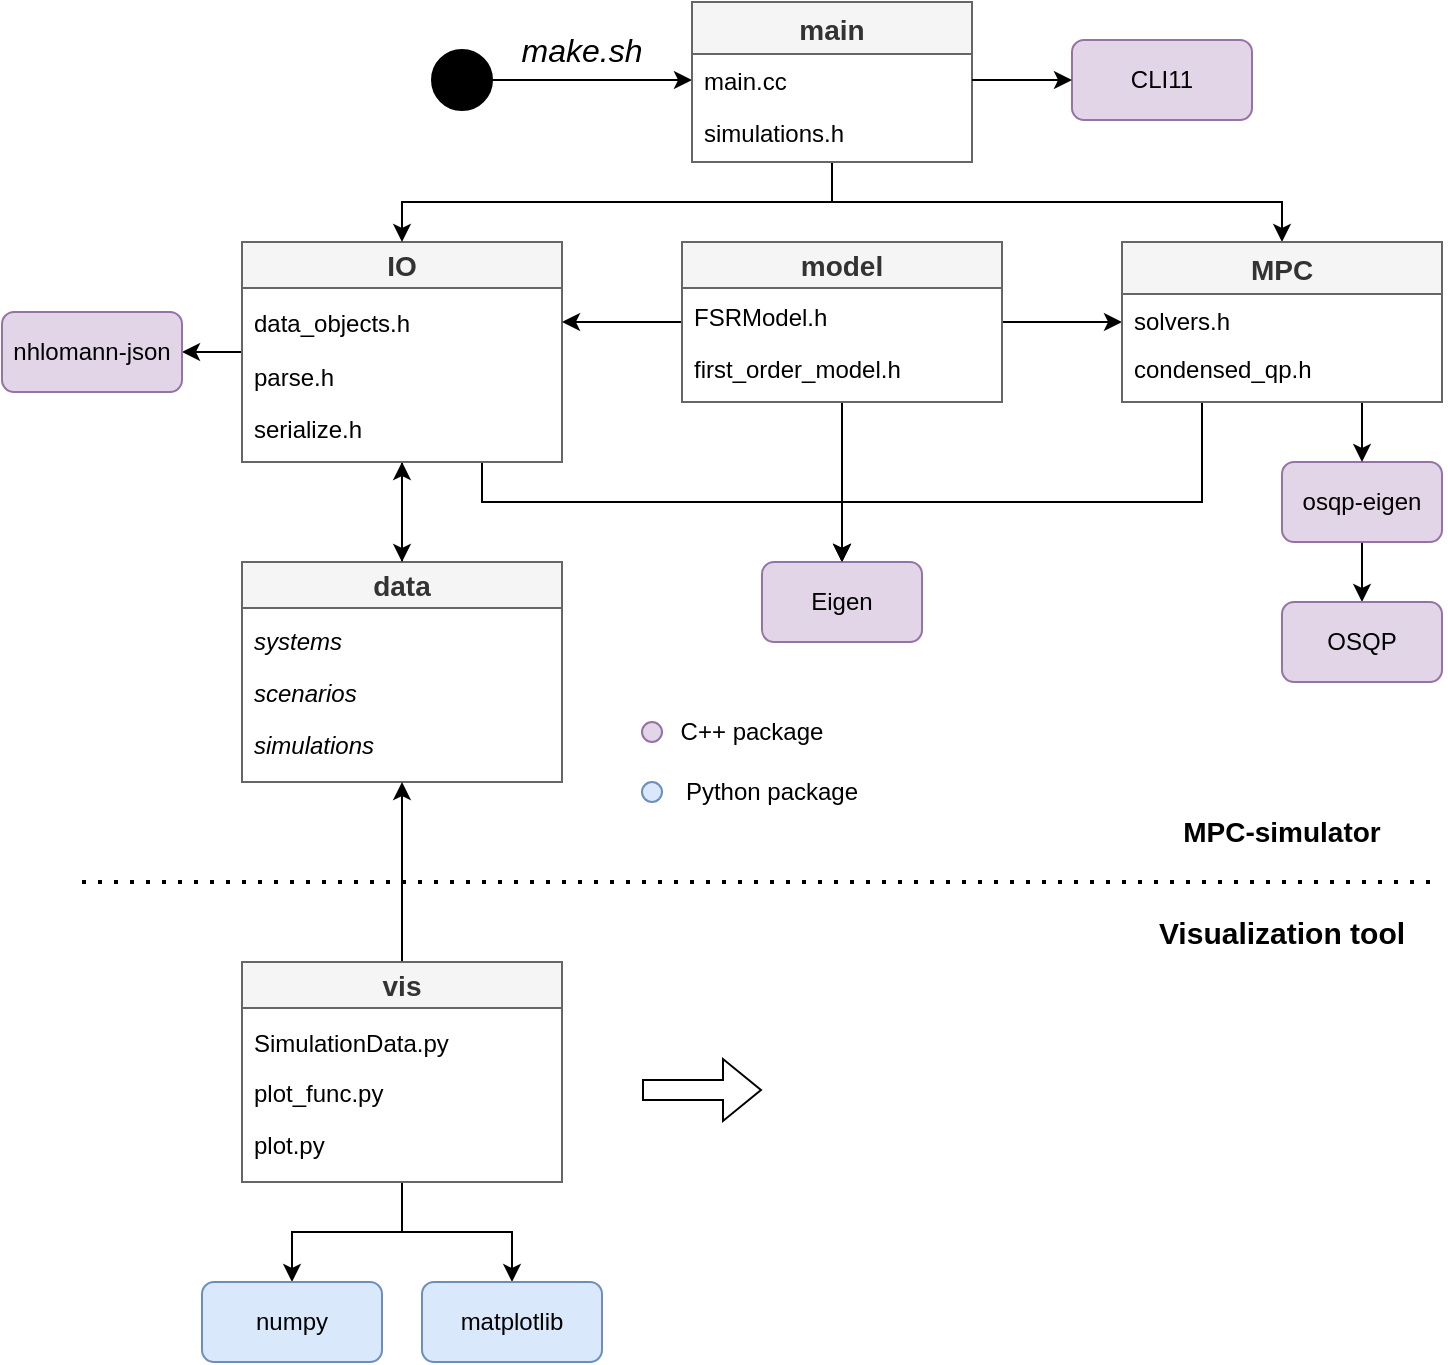 <mxfile version="21.3.5" type="github">
  <diagram id="A-3z6pfksdwcIngbcSIF" name="Page-1">
    <mxGraphModel dx="1360" dy="915" grid="1" gridSize="10" guides="1" tooltips="1" connect="1" arrows="1" fold="1" page="1" pageScale="1" pageWidth="827" pageHeight="1169" math="0" shadow="0">
      <root>
        <mxCell id="0" />
        <mxCell id="1" parent="0" />
        <mxCell id="h4jTyCjpcjY-aRovbTd--44" style="edgeStyle=orthogonalEdgeStyle;rounded=0;orthogonalLoop=1;jettySize=auto;html=1;exitX=0.5;exitY=0;exitDx=0;exitDy=0;entryX=0.5;entryY=1;entryDx=0;entryDy=0;fontSize=16;" parent="1" source="h4jTyCjpcjY-aRovbTd--1" target="h4jTyCjpcjY-aRovbTd--3" edge="1">
          <mxGeometry relative="1" as="geometry" />
        </mxCell>
        <mxCell id="h4jTyCjpcjY-aRovbTd--1" value="&lt;font style=&quot;font-size: 14px;&quot;&gt;data&lt;/font&gt;" style="swimlane;whiteSpace=wrap;html=1;fillColor=#f5f5f5;fontColor=#333333;strokeColor=#666666;" parent="1" vertex="1">
          <mxGeometry x="160" y="320" width="160" height="110" as="geometry" />
        </mxCell>
        <mxCell id="h4jTyCjpcjY-aRovbTd--78" value="systems" style="text;strokeColor=none;fillColor=none;align=left;verticalAlign=top;spacingLeft=4;spacingRight=4;overflow=hidden;rotatable=0;points=[[0,0.5],[1,0.5]];portConstraint=eastwest;fontSize=12;fontStyle=2" parent="h4jTyCjpcjY-aRovbTd--1" vertex="1">
          <mxGeometry y="26" width="160" height="26" as="geometry" />
        </mxCell>
        <mxCell id="h4jTyCjpcjY-aRovbTd--79" value="scenarios" style="text;strokeColor=none;fillColor=none;align=left;verticalAlign=top;spacingLeft=4;spacingRight=4;overflow=hidden;rotatable=0;points=[[0,0.5],[1,0.5]];portConstraint=eastwest;fontSize=12;fontStyle=2" parent="h4jTyCjpcjY-aRovbTd--1" vertex="1">
          <mxGeometry y="52" width="160" height="26" as="geometry" />
        </mxCell>
        <mxCell id="h4jTyCjpcjY-aRovbTd--80" value="simulations" style="text;strokeColor=none;fillColor=none;align=left;verticalAlign=top;spacingLeft=4;spacingRight=4;overflow=hidden;rotatable=0;points=[[0,0.5],[1,0.5]];portConstraint=eastwest;fontSize=12;fontStyle=2" parent="h4jTyCjpcjY-aRovbTd--1" vertex="1">
          <mxGeometry y="78" width="160" height="26" as="geometry" />
        </mxCell>
        <mxCell id="h4jTyCjpcjY-aRovbTd--28" style="edgeStyle=orthogonalEdgeStyle;rounded=0;orthogonalLoop=1;jettySize=auto;html=1;exitX=0.5;exitY=1;exitDx=0;exitDy=0;entryX=0.5;entryY=0;entryDx=0;entryDy=0;fontSize=16;" parent="1" source="h4jTyCjpcjY-aRovbTd--3" target="h4jTyCjpcjY-aRovbTd--1" edge="1">
          <mxGeometry relative="1" as="geometry" />
        </mxCell>
        <mxCell id="h4jTyCjpcjY-aRovbTd--34" style="edgeStyle=orthogonalEdgeStyle;rounded=0;orthogonalLoop=1;jettySize=auto;html=1;exitX=0;exitY=0.5;exitDx=0;exitDy=0;entryX=1;entryY=0.5;entryDx=0;entryDy=0;fontSize=16;" parent="1" source="h4jTyCjpcjY-aRovbTd--3" target="h4jTyCjpcjY-aRovbTd--7" edge="1">
          <mxGeometry relative="1" as="geometry" />
        </mxCell>
        <mxCell id="KQM3if-_3TN-MtTE4v_3-2" style="edgeStyle=orthogonalEdgeStyle;rounded=0;orthogonalLoop=1;jettySize=auto;html=1;exitX=0.75;exitY=1;exitDx=0;exitDy=0;entryX=0.5;entryY=0;entryDx=0;entryDy=0;" parent="1" source="h4jTyCjpcjY-aRovbTd--3" target="h4jTyCjpcjY-aRovbTd--14" edge="1">
          <mxGeometry relative="1" as="geometry">
            <Array as="points">
              <mxPoint x="280" y="290" />
              <mxPoint x="460" y="290" />
            </Array>
          </mxGeometry>
        </mxCell>
        <mxCell id="h4jTyCjpcjY-aRovbTd--3" value="&lt;font style=&quot;font-size: 14px;&quot;&gt;IO&lt;/font&gt;" style="swimlane;whiteSpace=wrap;html=1;fillColor=#f5f5f5;fontColor=#333333;strokeColor=#666666;" parent="1" vertex="1">
          <mxGeometry x="160" y="160" width="160" height="110" as="geometry">
            <mxRectangle x="160" y="240" width="50" height="30" as="alternateBounds" />
          </mxGeometry>
        </mxCell>
        <mxCell id="h4jTyCjpcjY-aRovbTd--73" value="data_objects.h" style="text;strokeColor=none;fillColor=none;align=left;verticalAlign=top;spacingLeft=4;spacingRight=4;overflow=hidden;rotatable=0;points=[[0,0.5],[1,0.5]];portConstraint=eastwest;fontSize=12;" parent="h4jTyCjpcjY-aRovbTd--3" vertex="1">
          <mxGeometry y="27" width="160" height="26" as="geometry" />
        </mxCell>
        <mxCell id="h4jTyCjpcjY-aRovbTd--75" value="parse.h&#xa;" style="text;strokeColor=none;fillColor=none;align=left;verticalAlign=top;spacingLeft=4;spacingRight=4;overflow=hidden;rotatable=0;points=[[0,0.5],[1,0.5]];portConstraint=eastwest;fontSize=12;" parent="h4jTyCjpcjY-aRovbTd--3" vertex="1">
          <mxGeometry y="54" width="140" height="26" as="geometry" />
        </mxCell>
        <mxCell id="h4jTyCjpcjY-aRovbTd--76" value="serialize.h" style="text;strokeColor=none;fillColor=none;align=left;verticalAlign=top;spacingLeft=4;spacingRight=4;overflow=hidden;rotatable=0;points=[[0,0.5],[1,0.5]];portConstraint=eastwest;fontSize=12;" parent="h4jTyCjpcjY-aRovbTd--3" vertex="1">
          <mxGeometry y="80" width="160" height="26" as="geometry" />
        </mxCell>
        <mxCell id="h4jTyCjpcjY-aRovbTd--43" style="edgeStyle=orthogonalEdgeStyle;rounded=0;orthogonalLoop=1;jettySize=auto;html=1;exitX=0.5;exitY=0;exitDx=0;exitDy=0;entryX=0.5;entryY=1;entryDx=0;entryDy=0;fontSize=16;" parent="1" source="h4jTyCjpcjY-aRovbTd--4" target="h4jTyCjpcjY-aRovbTd--1" edge="1">
          <mxGeometry relative="1" as="geometry" />
        </mxCell>
        <mxCell id="KQM3if-_3TN-MtTE4v_3-47" style="edgeStyle=orthogonalEdgeStyle;rounded=0;orthogonalLoop=1;jettySize=auto;html=1;exitX=0.5;exitY=1;exitDx=0;exitDy=0;entryX=0.5;entryY=0;entryDx=0;entryDy=0;" parent="1" source="h4jTyCjpcjY-aRovbTd--4" target="KQM3if-_3TN-MtTE4v_3-43" edge="1">
          <mxGeometry relative="1" as="geometry" />
        </mxCell>
        <mxCell id="KQM3if-_3TN-MtTE4v_3-48" style="edgeStyle=orthogonalEdgeStyle;rounded=0;orthogonalLoop=1;jettySize=auto;html=1;exitX=0.5;exitY=1;exitDx=0;exitDy=0;entryX=0.5;entryY=0;entryDx=0;entryDy=0;" parent="1" source="h4jTyCjpcjY-aRovbTd--4" target="KQM3if-_3TN-MtTE4v_3-44" edge="1">
          <mxGeometry relative="1" as="geometry" />
        </mxCell>
        <mxCell id="h4jTyCjpcjY-aRovbTd--4" value="&lt;font style=&quot;font-size: 14px;&quot;&gt;vis&lt;/font&gt;" style="swimlane;whiteSpace=wrap;html=1;fillColor=#f5f5f5;fontColor=#333333;strokeColor=#666666;" parent="1" vertex="1">
          <mxGeometry x="160" y="520" width="160" height="110" as="geometry" />
        </mxCell>
        <mxCell id="h4jTyCjpcjY-aRovbTd--82" value="SimulationData.py" style="text;strokeColor=none;fillColor=none;align=left;verticalAlign=top;spacingLeft=4;spacingRight=4;overflow=hidden;rotatable=0;points=[[0,0.5],[1,0.5]];portConstraint=eastwest;fontSize=12;" parent="h4jTyCjpcjY-aRovbTd--4" vertex="1">
          <mxGeometry y="27" width="160" height="26" as="geometry" />
        </mxCell>
        <mxCell id="h4jTyCjpcjY-aRovbTd--83" value="plot_func.py" style="text;strokeColor=none;fillColor=none;align=left;verticalAlign=top;spacingLeft=4;spacingRight=4;overflow=hidden;rotatable=0;points=[[0,0.5],[1,0.5]];portConstraint=eastwest;fontSize=12;" parent="h4jTyCjpcjY-aRovbTd--4" vertex="1">
          <mxGeometry y="52" width="160" height="26" as="geometry" />
        </mxCell>
        <mxCell id="KQM3if-_3TN-MtTE4v_3-12" value="plot.py" style="text;strokeColor=none;fillColor=none;align=left;verticalAlign=top;spacingLeft=4;spacingRight=4;overflow=hidden;rotatable=0;points=[[0,0.5],[1,0.5]];portConstraint=eastwest;fontSize=12;" parent="h4jTyCjpcjY-aRovbTd--4" vertex="1">
          <mxGeometry y="78" width="160" height="26" as="geometry" />
        </mxCell>
        <mxCell id="KQM3if-_3TN-MtTE4v_3-1" style="edgeStyle=orthogonalEdgeStyle;rounded=0;orthogonalLoop=1;jettySize=auto;html=1;exitX=0.5;exitY=1;exitDx=0;exitDy=0;entryX=0.5;entryY=0;entryDx=0;entryDy=0;" parent="1" source="h4jTyCjpcjY-aRovbTd--6" target="h4jTyCjpcjY-aRovbTd--14" edge="1">
          <mxGeometry relative="1" as="geometry" />
        </mxCell>
        <mxCell id="KQM3if-_3TN-MtTE4v_3-26" style="edgeStyle=orthogonalEdgeStyle;rounded=0;orthogonalLoop=1;jettySize=auto;html=1;exitX=1;exitY=0.5;exitDx=0;exitDy=0;" parent="1" source="h4jTyCjpcjY-aRovbTd--6" target="h4jTyCjpcjY-aRovbTd--63" edge="1">
          <mxGeometry relative="1" as="geometry" />
        </mxCell>
        <mxCell id="KQM3if-_3TN-MtTE4v_3-27" value="" style="edgeStyle=orthogonalEdgeStyle;rounded=0;orthogonalLoop=1;jettySize=auto;html=1;entryX=1;entryY=0.5;entryDx=0;entryDy=0;" parent="1" source="h4jTyCjpcjY-aRovbTd--6" target="h4jTyCjpcjY-aRovbTd--73" edge="1">
          <mxGeometry relative="1" as="geometry" />
        </mxCell>
        <mxCell id="h4jTyCjpcjY-aRovbTd--6" value="&lt;font style=&quot;font-size: 14px;&quot;&gt;model&lt;/font&gt;" style="swimlane;whiteSpace=wrap;html=1;fillColor=#f5f5f5;fontColor=#333333;strokeColor=#666666;" parent="1" vertex="1">
          <mxGeometry x="380" y="160" width="160" height="80" as="geometry" />
        </mxCell>
        <mxCell id="h4jTyCjpcjY-aRovbTd--69" value="FSRModel.h" style="text;strokeColor=none;fillColor=none;align=left;verticalAlign=top;spacingLeft=4;spacingRight=4;overflow=hidden;rotatable=0;points=[[0,0.5],[1,0.5]];portConstraint=eastwest;fontSize=12;" parent="h4jTyCjpcjY-aRovbTd--6" vertex="1">
          <mxGeometry y="24" width="160" height="26" as="geometry" />
        </mxCell>
        <mxCell id="h4jTyCjpcjY-aRovbTd--70" value="first_order_model.h" style="text;strokeColor=none;fillColor=none;align=left;verticalAlign=top;spacingLeft=4;spacingRight=4;overflow=hidden;rotatable=0;points=[[0,0.5],[1,0.5]];portConstraint=eastwest;fontSize=12;" parent="h4jTyCjpcjY-aRovbTd--6" vertex="1">
          <mxGeometry y="50" width="160" height="26" as="geometry" />
        </mxCell>
        <mxCell id="h4jTyCjpcjY-aRovbTd--7" value="nhlomann-json" style="rounded=1;whiteSpace=wrap;html=1;fillColor=#e1d5e7;strokeColor=#9673a6;" parent="1" vertex="1">
          <mxGeometry x="40" y="195" width="90" height="40" as="geometry" />
        </mxCell>
        <mxCell id="h4jTyCjpcjY-aRovbTd--38" style="edgeStyle=orthogonalEdgeStyle;rounded=0;orthogonalLoop=1;jettySize=auto;html=1;exitX=0.5;exitY=1;exitDx=0;exitDy=0;entryX=0.5;entryY=0;entryDx=0;entryDy=0;fontSize=16;" parent="1" source="h4jTyCjpcjY-aRovbTd--9" target="h4jTyCjpcjY-aRovbTd--11" edge="1">
          <mxGeometry relative="1" as="geometry" />
        </mxCell>
        <mxCell id="h4jTyCjpcjY-aRovbTd--9" value="osqp-eigen" style="rounded=1;whiteSpace=wrap;html=1;fillColor=#e1d5e7;strokeColor=#9673a6;" parent="1" vertex="1">
          <mxGeometry x="680" y="270" width="80" height="40" as="geometry" />
        </mxCell>
        <mxCell id="h4jTyCjpcjY-aRovbTd--11" value="OSQP" style="rounded=1;whiteSpace=wrap;html=1;fillColor=#e1d5e7;strokeColor=#9673a6;" parent="1" vertex="1">
          <mxGeometry x="680" y="340" width="80" height="40" as="geometry" />
        </mxCell>
        <mxCell id="h4jTyCjpcjY-aRovbTd--14" value="Eigen" style="rounded=1;whiteSpace=wrap;html=1;fillColor=#e1d5e7;strokeColor=#9673a6;" parent="1" vertex="1">
          <mxGeometry x="420" y="320" width="80" height="40" as="geometry" />
        </mxCell>
        <mxCell id="KQM3if-_3TN-MtTE4v_3-21" style="edgeStyle=orthogonalEdgeStyle;rounded=0;orthogonalLoop=1;jettySize=auto;html=1;exitX=1;exitY=0.5;exitDx=0;exitDy=0;entryX=0;entryY=0.5;entryDx=0;entryDy=0;" parent="1" source="h4jTyCjpcjY-aRovbTd--17" target="KQM3if-_3TN-MtTE4v_3-13" edge="1">
          <mxGeometry relative="1" as="geometry" />
        </mxCell>
        <mxCell id="h4jTyCjpcjY-aRovbTd--17" value="" style="ellipse;whiteSpace=wrap;html=1;aspect=fixed;fillColor=#000000;" parent="1" vertex="1">
          <mxGeometry x="255" y="64" width="30" height="30" as="geometry" />
        </mxCell>
        <mxCell id="h4jTyCjpcjY-aRovbTd--19" value="&lt;i&gt;&lt;font style=&quot;font-size: 16px;&quot;&gt;make.sh&lt;/font&gt;&lt;/i&gt;" style="text;html=1;strokeColor=none;fillColor=none;align=center;verticalAlign=middle;whiteSpace=wrap;rounded=0;" parent="1" vertex="1">
          <mxGeometry x="295" y="49" width="70" height="30" as="geometry" />
        </mxCell>
        <mxCell id="h4jTyCjpcjY-aRovbTd--20" value="CLI11" style="rounded=1;whiteSpace=wrap;html=1;fillColor=#e1d5e7;strokeColor=#9673a6;" parent="1" vertex="1">
          <mxGeometry x="575" y="59" width="90" height="40" as="geometry" />
        </mxCell>
        <mxCell id="Z9s64_eNInGhC7G-jyZC-1" style="edgeStyle=orthogonalEdgeStyle;rounded=0;orthogonalLoop=1;jettySize=auto;html=1;exitX=0.5;exitY=1;exitDx=0;exitDy=0;entryX=0.5;entryY=0;entryDx=0;entryDy=0;" edge="1" parent="1" source="h4jTyCjpcjY-aRovbTd--58" target="h4jTyCjpcjY-aRovbTd--3">
          <mxGeometry relative="1" as="geometry" />
        </mxCell>
        <mxCell id="Z9s64_eNInGhC7G-jyZC-2" style="edgeStyle=orthogonalEdgeStyle;rounded=0;orthogonalLoop=1;jettySize=auto;html=1;exitX=0.5;exitY=1;exitDx=0;exitDy=0;entryX=0.5;entryY=0;entryDx=0;entryDy=0;" edge="1" parent="1" source="h4jTyCjpcjY-aRovbTd--58" target="h4jTyCjpcjY-aRovbTd--63">
          <mxGeometry relative="1" as="geometry" />
        </mxCell>
        <mxCell id="h4jTyCjpcjY-aRovbTd--58" value="main" style="swimlane;fontStyle=1;childLayout=stackLayout;horizontal=1;startSize=26;fillColor=#f5f5f5;horizontalStack=0;resizeParent=1;resizeParentMax=0;resizeLast=0;collapsible=1;marginBottom=0;fontSize=14;fontColor=#333333;strokeColor=#666666;" parent="1" vertex="1">
          <mxGeometry x="385" y="40" width="140" height="80" as="geometry" />
        </mxCell>
        <mxCell id="KQM3if-_3TN-MtTE4v_3-13" value="main.cc" style="text;strokeColor=none;fillColor=none;align=left;verticalAlign=top;spacingLeft=4;spacingRight=4;overflow=hidden;rotatable=0;points=[[0,0.5],[1,0.5]];portConstraint=eastwest;fontSize=12;" parent="h4jTyCjpcjY-aRovbTd--58" vertex="1">
          <mxGeometry y="26" width="140" height="26" as="geometry" />
        </mxCell>
        <mxCell id="h4jTyCjpcjY-aRovbTd--81" value="simulations.h" style="text;strokeColor=none;fillColor=none;align=left;verticalAlign=top;spacingLeft=4;spacingRight=4;overflow=hidden;rotatable=0;points=[[0,0.5],[1,0.5]];portConstraint=eastwest;fontSize=12;" parent="h4jTyCjpcjY-aRovbTd--58" vertex="1">
          <mxGeometry y="52" width="140" height="28" as="geometry" />
        </mxCell>
        <mxCell id="KQM3if-_3TN-MtTE4v_3-9" style="edgeStyle=orthogonalEdgeStyle;rounded=0;orthogonalLoop=1;jettySize=auto;html=1;exitX=0.25;exitY=1;exitDx=0;exitDy=0;entryX=0.5;entryY=0;entryDx=0;entryDy=0;" parent="1" source="h4jTyCjpcjY-aRovbTd--63" target="h4jTyCjpcjY-aRovbTd--14" edge="1">
          <mxGeometry relative="1" as="geometry">
            <Array as="points">
              <mxPoint x="640" y="290" />
              <mxPoint x="460" y="290" />
            </Array>
          </mxGeometry>
        </mxCell>
        <mxCell id="KQM3if-_3TN-MtTE4v_3-10" style="edgeStyle=orthogonalEdgeStyle;rounded=0;orthogonalLoop=1;jettySize=auto;html=1;exitX=0.75;exitY=1;exitDx=0;exitDy=0;entryX=0.5;entryY=0;entryDx=0;entryDy=0;" parent="1" source="h4jTyCjpcjY-aRovbTd--63" target="h4jTyCjpcjY-aRovbTd--9" edge="1">
          <mxGeometry relative="1" as="geometry" />
        </mxCell>
        <mxCell id="h4jTyCjpcjY-aRovbTd--63" value="MPC" style="swimlane;fontStyle=1;childLayout=stackLayout;horizontal=1;startSize=26;fillColor=#f5f5f5;horizontalStack=0;resizeParent=1;resizeParentMax=0;resizeLast=0;collapsible=1;marginBottom=0;fontSize=14;fontColor=#333333;strokeColor=#666666;" parent="1" vertex="1">
          <mxGeometry x="600" y="160" width="160" height="80" as="geometry" />
        </mxCell>
        <mxCell id="h4jTyCjpcjY-aRovbTd--65" value="solvers.h" style="text;strokeColor=none;fillColor=none;align=left;verticalAlign=top;spacingLeft=4;spacingRight=4;overflow=hidden;rotatable=0;points=[[0,0.5],[1,0.5]];portConstraint=eastwest;fontSize=12;" parent="h4jTyCjpcjY-aRovbTd--63" vertex="1">
          <mxGeometry y="26" width="160" height="24" as="geometry" />
        </mxCell>
        <mxCell id="h4jTyCjpcjY-aRovbTd--117" value="condensed_qp.h" style="text;strokeColor=none;fillColor=none;align=left;verticalAlign=top;spacingLeft=4;spacingRight=4;overflow=hidden;rotatable=0;points=[[0,0.5],[1,0.5]];portConstraint=eastwest;fontSize=12;" parent="h4jTyCjpcjY-aRovbTd--63" vertex="1">
          <mxGeometry y="50" width="160" height="30" as="geometry" />
        </mxCell>
        <mxCell id="h4jTyCjpcjY-aRovbTd--84" value="" style="shape=flexArrow;endArrow=classic;html=1;rounded=0;fontSize=12;" parent="1" edge="1">
          <mxGeometry width="50" height="50" relative="1" as="geometry">
            <mxPoint x="360" y="584" as="sourcePoint" />
            <mxPoint x="420" y="584" as="targetPoint" />
          </mxGeometry>
        </mxCell>
        <mxCell id="h4jTyCjpcjY-aRovbTd--150" value="" style="endArrow=none;dashed=1;html=1;dashPattern=1 3;strokeWidth=2;rounded=0;fontSize=14;" parent="1" edge="1">
          <mxGeometry width="50" height="50" relative="1" as="geometry">
            <mxPoint x="80" y="480" as="sourcePoint" />
            <mxPoint x="760" y="480" as="targetPoint" />
          </mxGeometry>
        </mxCell>
        <mxCell id="KQM3if-_3TN-MtTE4v_3-28" value="&lt;b&gt;&lt;font style=&quot;font-size: 14px;&quot;&gt;MPC-simulator&lt;/font&gt;&lt;/b&gt;" style="text;html=1;strokeColor=none;fillColor=none;align=center;verticalAlign=middle;whiteSpace=wrap;rounded=0;" parent="1" vertex="1">
          <mxGeometry x="600" y="440" width="160" height="30" as="geometry" />
        </mxCell>
        <mxCell id="KQM3if-_3TN-MtTE4v_3-29" value="&lt;font style=&quot;font-size: 15px;&quot;&gt;&lt;b&gt;Visualization tool&lt;br&gt;&lt;/b&gt;&lt;/font&gt;" style="text;html=1;strokeColor=none;fillColor=none;align=center;verticalAlign=middle;whiteSpace=wrap;rounded=0;" parent="1" vertex="1">
          <mxGeometry x="600" y="490" width="160" height="30" as="geometry" />
        </mxCell>
        <mxCell id="KQM3if-_3TN-MtTE4v_3-30" style="edgeStyle=orthogonalEdgeStyle;rounded=0;orthogonalLoop=1;jettySize=auto;html=1;exitX=1;exitY=0.5;exitDx=0;exitDy=0;entryX=0;entryY=0.5;entryDx=0;entryDy=0;" parent="1" source="KQM3if-_3TN-MtTE4v_3-13" target="h4jTyCjpcjY-aRovbTd--20" edge="1">
          <mxGeometry relative="1" as="geometry" />
        </mxCell>
        <mxCell id="KQM3if-_3TN-MtTE4v_3-38" value="" style="group" parent="1" vertex="1" connectable="0">
          <mxGeometry x="360" y="390" width="120" height="60" as="geometry" />
        </mxCell>
        <mxCell id="KQM3if-_3TN-MtTE4v_3-39" value="" style="ellipse;whiteSpace=wrap;html=1;aspect=fixed;fillColor=#e1d5e7;strokeColor=#9673a6;" parent="KQM3if-_3TN-MtTE4v_3-38" vertex="1">
          <mxGeometry y="10" width="10" height="10" as="geometry" />
        </mxCell>
        <mxCell id="KQM3if-_3TN-MtTE4v_3-40" value="" style="ellipse;whiteSpace=wrap;html=1;aspect=fixed;fillColor=#dae8fc;strokeColor=#6c8ebf;" parent="KQM3if-_3TN-MtTE4v_3-38" vertex="1">
          <mxGeometry y="40" width="10" height="10" as="geometry" />
        </mxCell>
        <mxCell id="KQM3if-_3TN-MtTE4v_3-41" value="C++ package" style="text;html=1;strokeColor=none;fillColor=none;align=center;verticalAlign=middle;whiteSpace=wrap;rounded=0;" parent="KQM3if-_3TN-MtTE4v_3-38" vertex="1">
          <mxGeometry width="110" height="30" as="geometry" />
        </mxCell>
        <mxCell id="KQM3if-_3TN-MtTE4v_3-42" value="Python package" style="text;html=1;strokeColor=none;fillColor=none;align=center;verticalAlign=middle;whiteSpace=wrap;rounded=0;" parent="KQM3if-_3TN-MtTE4v_3-38" vertex="1">
          <mxGeometry x="10" y="30" width="110" height="30" as="geometry" />
        </mxCell>
        <mxCell id="KQM3if-_3TN-MtTE4v_3-43" value="matplotlib" style="rounded=1;whiteSpace=wrap;html=1;fillColor=#dae8fc;strokeColor=#6c8ebf;" parent="1" vertex="1">
          <mxGeometry x="250" y="680" width="90" height="40" as="geometry" />
        </mxCell>
        <mxCell id="KQM3if-_3TN-MtTE4v_3-44" value="numpy" style="rounded=1;whiteSpace=wrap;html=1;fillColor=#dae8fc;strokeColor=#6c8ebf;" parent="1" vertex="1">
          <mxGeometry x="140" y="680" width="90" height="40" as="geometry" />
        </mxCell>
      </root>
    </mxGraphModel>
  </diagram>
</mxfile>
